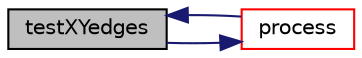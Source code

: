 digraph "testXYedges"
{
  edge [fontname="Helvetica",fontsize="10",labelfontname="Helvetica",labelfontsize="10"];
  node [fontname="Helvetica",fontsize="10",shape=record];
  rankdir="LR";
  Node34 [label="testXYedges",height=0.2,width=0.4,color="black", fillcolor="grey75", style="filled", fontcolor="black"];
  Node34 -> Node35 [color="midnightblue",fontsize="10",style="solid",fontname="Helvetica"];
  Node35 [label="process",height=0.2,width=0.4,color="red", fillcolor="white", style="filled",URL="$testXYedges_8c.html#a64f11fc66ebfd7c358be13b12d3f4e91"];
  Node35 -> Node34 [color="midnightblue",fontsize="10",style="solid",fontname="Helvetica"];
}
